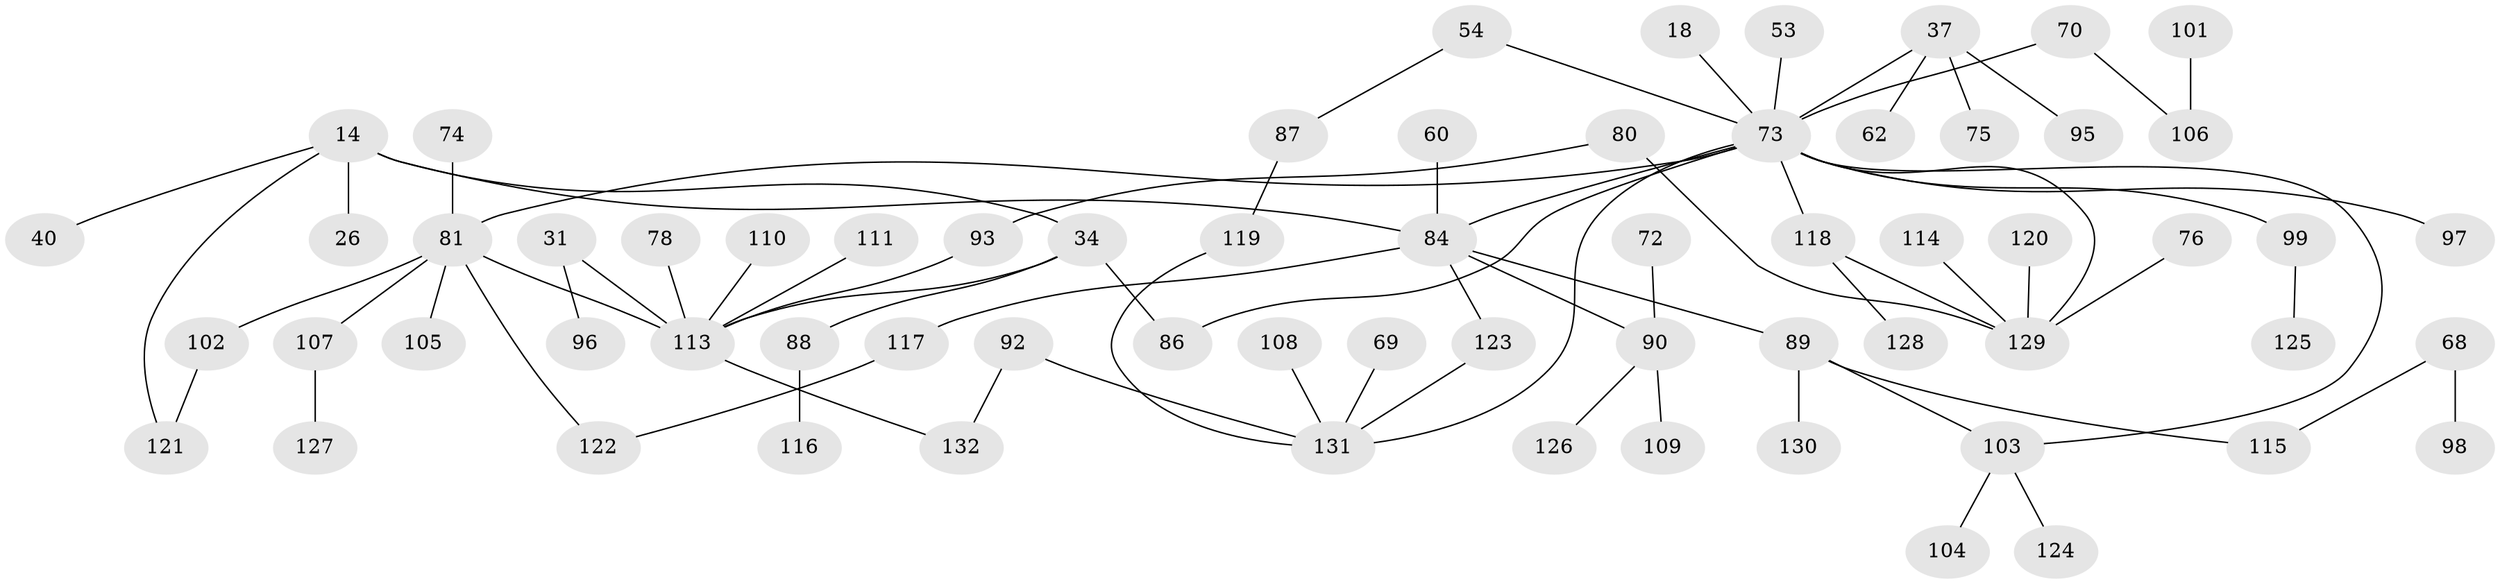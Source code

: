 // original degree distribution, {6: 0.030303030303030304, 7: 0.007575757575757576, 2: 0.30303030303030304, 3: 0.15151515151515152, 4: 0.10606060606060606, 5: 0.022727272727272728, 1: 0.3787878787878788}
// Generated by graph-tools (version 1.1) at 2025/42/03/09/25 04:42:41]
// undirected, 66 vertices, 75 edges
graph export_dot {
graph [start="1"]
  node [color=gray90,style=filled];
  14;
  18;
  26 [super="+25"];
  31;
  34 [super="+29"];
  37;
  40;
  53;
  54;
  60;
  62;
  68;
  69;
  70 [super="+44"];
  72;
  73 [super="+17+36"];
  74;
  75;
  76;
  78;
  80;
  81 [super="+10"];
  84 [super="+13+55"];
  86;
  87;
  88;
  89 [super="+41+56+61"];
  90 [super="+32+71"];
  92;
  93;
  95;
  96;
  97;
  98;
  99 [super="+83"];
  101;
  102;
  103 [super="+50"];
  104;
  105;
  106 [super="+46"];
  107 [super="+85"];
  108;
  109;
  110;
  111;
  113 [super="+91+28"];
  114;
  115 [super="+67"];
  116;
  117 [super="+52+66+112"];
  118;
  119;
  120;
  121 [super="+65"];
  122;
  123 [super="+94"];
  124;
  125;
  126;
  127;
  128;
  129 [super="+64+59+57+82"];
  130;
  131 [super="+38+42+100"];
  132;
  14 -- 40;
  14 -- 34 [weight=2];
  14 -- 84;
  14 -- 121;
  14 -- 26;
  18 -- 73;
  31 -- 96;
  31 -- 113;
  34 -- 88;
  34 -- 86;
  34 -- 113;
  37 -- 62;
  37 -- 75;
  37 -- 95;
  37 -- 73;
  53 -- 73;
  54 -- 87;
  54 -- 73;
  60 -- 84;
  68 -- 98;
  68 -- 115;
  69 -- 131;
  70 -- 73;
  70 -- 106;
  72 -- 90;
  73 -- 99 [weight=2];
  73 -- 81 [weight=2];
  73 -- 118 [weight=2];
  73 -- 97;
  73 -- 84 [weight=2];
  73 -- 86;
  73 -- 131;
  73 -- 103;
  73 -- 129;
  74 -- 81;
  76 -- 129;
  78 -- 113;
  80 -- 93;
  80 -- 129;
  81 -- 102;
  81 -- 122;
  81 -- 105;
  81 -- 113;
  81 -- 107;
  84 -- 90;
  84 -- 89;
  84 -- 117;
  84 -- 123;
  87 -- 119;
  88 -- 116;
  89 -- 130;
  89 -- 115;
  89 -- 103;
  90 -- 109;
  90 -- 126;
  92 -- 132;
  92 -- 131;
  93 -- 113;
  99 -- 125;
  101 -- 106;
  102 -- 121;
  103 -- 104;
  103 -- 124;
  107 -- 127;
  108 -- 131;
  110 -- 113;
  111 -- 113;
  113 -- 132;
  114 -- 129;
  117 -- 122;
  118 -- 128;
  118 -- 129;
  119 -- 131;
  120 -- 129;
  123 -- 131;
}
